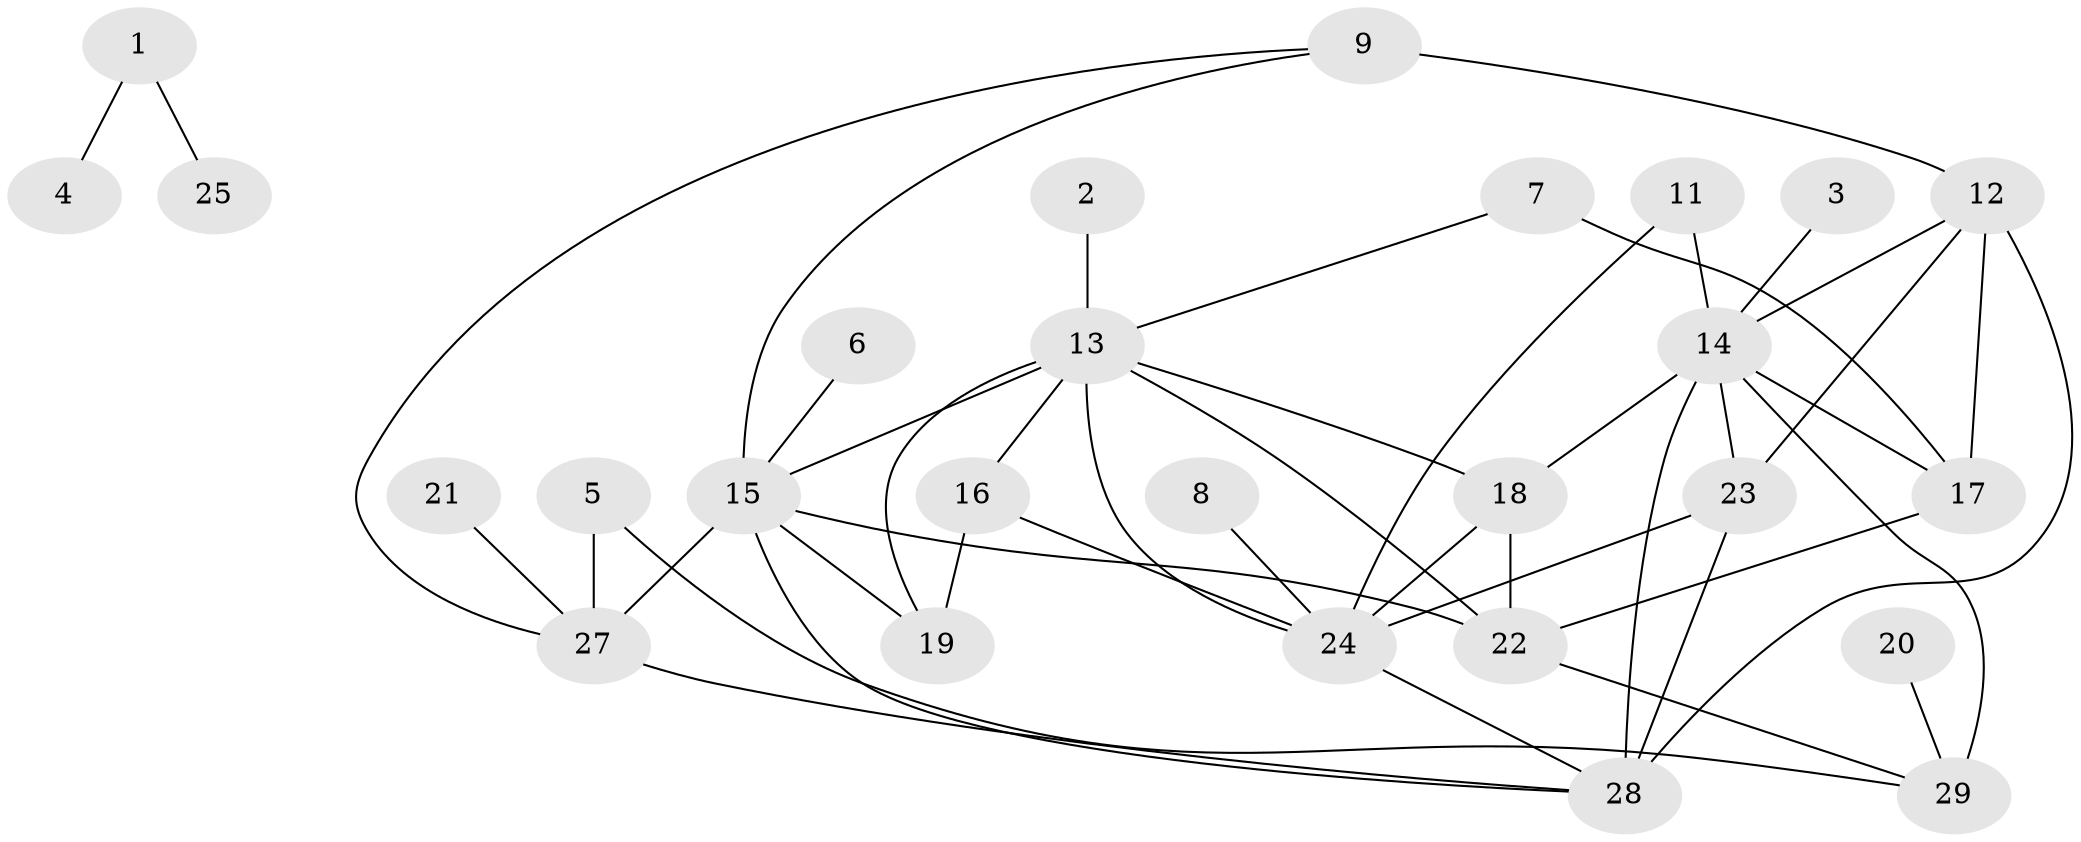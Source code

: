 // original degree distribution, {3: 0.2777777777777778, 2: 0.2361111111111111, 5: 0.08333333333333333, 4: 0.1527777777777778, 1: 0.1527777777777778, 6: 0.05555555555555555, 0: 0.027777777777777776, 7: 0.013888888888888888}
// Generated by graph-tools (version 1.1) at 2025/35/03/04/25 23:35:57]
// undirected, 27 vertices, 46 edges
graph export_dot {
  node [color=gray90,style=filled];
  1;
  2;
  3;
  4;
  5;
  6;
  7;
  8;
  9;
  11;
  12;
  13;
  14;
  15;
  16;
  17;
  18;
  19;
  20;
  21;
  22;
  23;
  24;
  25;
  27;
  28;
  29;
  1 -- 4 [weight=1.0];
  1 -- 25 [weight=1.0];
  2 -- 13 [weight=1.0];
  3 -- 14 [weight=1.0];
  5 -- 27 [weight=1.0];
  5 -- 29 [weight=1.0];
  6 -- 15 [weight=1.0];
  7 -- 13 [weight=1.0];
  7 -- 17 [weight=2.0];
  8 -- 24 [weight=1.0];
  9 -- 12 [weight=2.0];
  9 -- 15 [weight=1.0];
  9 -- 27 [weight=1.0];
  11 -- 14 [weight=2.0];
  11 -- 24 [weight=1.0];
  12 -- 14 [weight=2.0];
  12 -- 17 [weight=3.0];
  12 -- 23 [weight=1.0];
  12 -- 28 [weight=3.0];
  13 -- 15 [weight=1.0];
  13 -- 16 [weight=1.0];
  13 -- 18 [weight=1.0];
  13 -- 19 [weight=1.0];
  13 -- 22 [weight=1.0];
  13 -- 24 [weight=1.0];
  14 -- 17 [weight=1.0];
  14 -- 18 [weight=1.0];
  14 -- 23 [weight=2.0];
  14 -- 28 [weight=2.0];
  14 -- 29 [weight=3.0];
  15 -- 19 [weight=1.0];
  15 -- 22 [weight=1.0];
  15 -- 27 [weight=1.0];
  15 -- 28 [weight=1.0];
  16 -- 19 [weight=1.0];
  16 -- 24 [weight=1.0];
  17 -- 22 [weight=1.0];
  18 -- 22 [weight=2.0];
  18 -- 24 [weight=1.0];
  20 -- 29 [weight=1.0];
  21 -- 27 [weight=1.0];
  22 -- 29 [weight=1.0];
  23 -- 24 [weight=1.0];
  23 -- 28 [weight=1.0];
  24 -- 28 [weight=2.0];
  27 -- 28 [weight=1.0];
}
